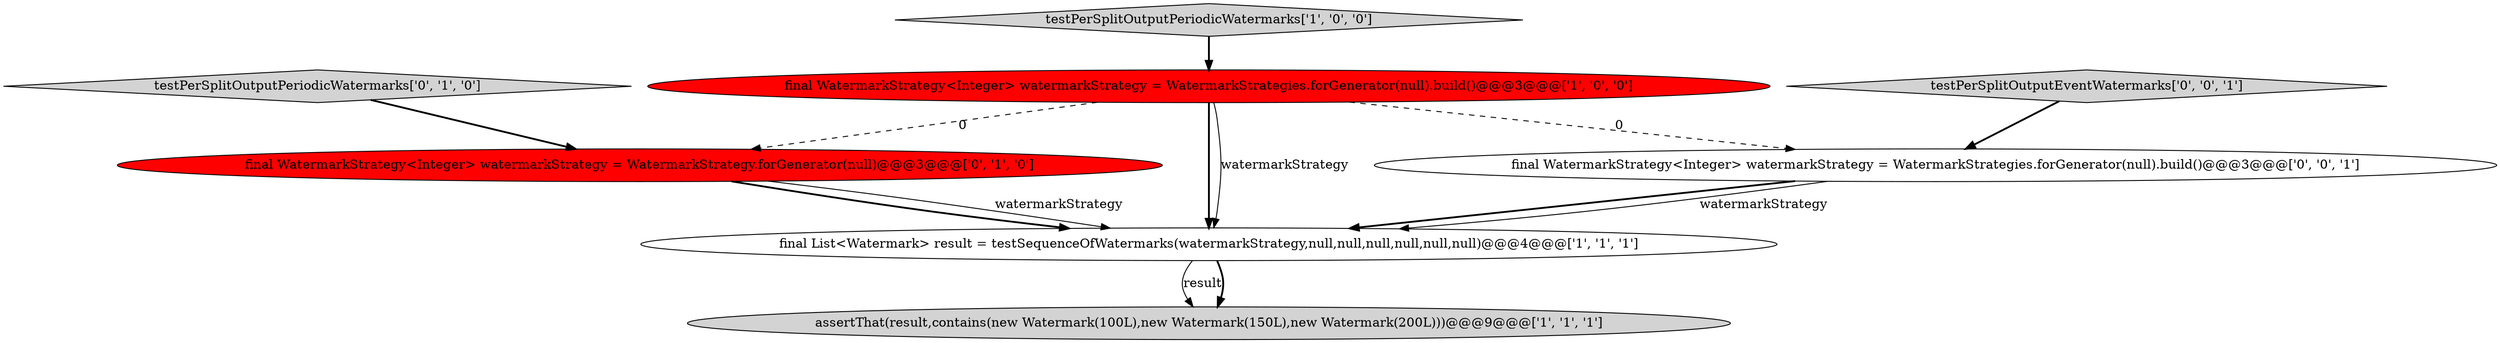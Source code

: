 digraph {
5 [style = filled, label = "final WatermarkStrategy<Integer> watermarkStrategy = WatermarkStrategy.forGenerator(null)@@@3@@@['0', '1', '0']", fillcolor = red, shape = ellipse image = "AAA1AAABBB2BBB"];
1 [style = filled, label = "assertThat(result,contains(new Watermark(100L),new Watermark(150L),new Watermark(200L)))@@@9@@@['1', '1', '1']", fillcolor = lightgray, shape = ellipse image = "AAA0AAABBB1BBB"];
3 [style = filled, label = "final List<Watermark> result = testSequenceOfWatermarks(watermarkStrategy,null,null,null,null,null,null)@@@4@@@['1', '1', '1']", fillcolor = white, shape = ellipse image = "AAA0AAABBB1BBB"];
2 [style = filled, label = "final WatermarkStrategy<Integer> watermarkStrategy = WatermarkStrategies.forGenerator(null).build()@@@3@@@['1', '0', '0']", fillcolor = red, shape = ellipse image = "AAA1AAABBB1BBB"];
4 [style = filled, label = "testPerSplitOutputPeriodicWatermarks['0', '1', '0']", fillcolor = lightgray, shape = diamond image = "AAA0AAABBB2BBB"];
0 [style = filled, label = "testPerSplitOutputPeriodicWatermarks['1', '0', '0']", fillcolor = lightgray, shape = diamond image = "AAA0AAABBB1BBB"];
7 [style = filled, label = "testPerSplitOutputEventWatermarks['0', '0', '1']", fillcolor = lightgray, shape = diamond image = "AAA0AAABBB3BBB"];
6 [style = filled, label = "final WatermarkStrategy<Integer> watermarkStrategy = WatermarkStrategies.forGenerator(null).build()@@@3@@@['0', '0', '1']", fillcolor = white, shape = ellipse image = "AAA0AAABBB3BBB"];
5->3 [style = bold, label=""];
6->3 [style = bold, label=""];
2->5 [style = dashed, label="0"];
3->1 [style = solid, label="result"];
7->6 [style = bold, label=""];
2->6 [style = dashed, label="0"];
6->3 [style = solid, label="watermarkStrategy"];
3->1 [style = bold, label=""];
4->5 [style = bold, label=""];
5->3 [style = solid, label="watermarkStrategy"];
2->3 [style = bold, label=""];
0->2 [style = bold, label=""];
2->3 [style = solid, label="watermarkStrategy"];
}
